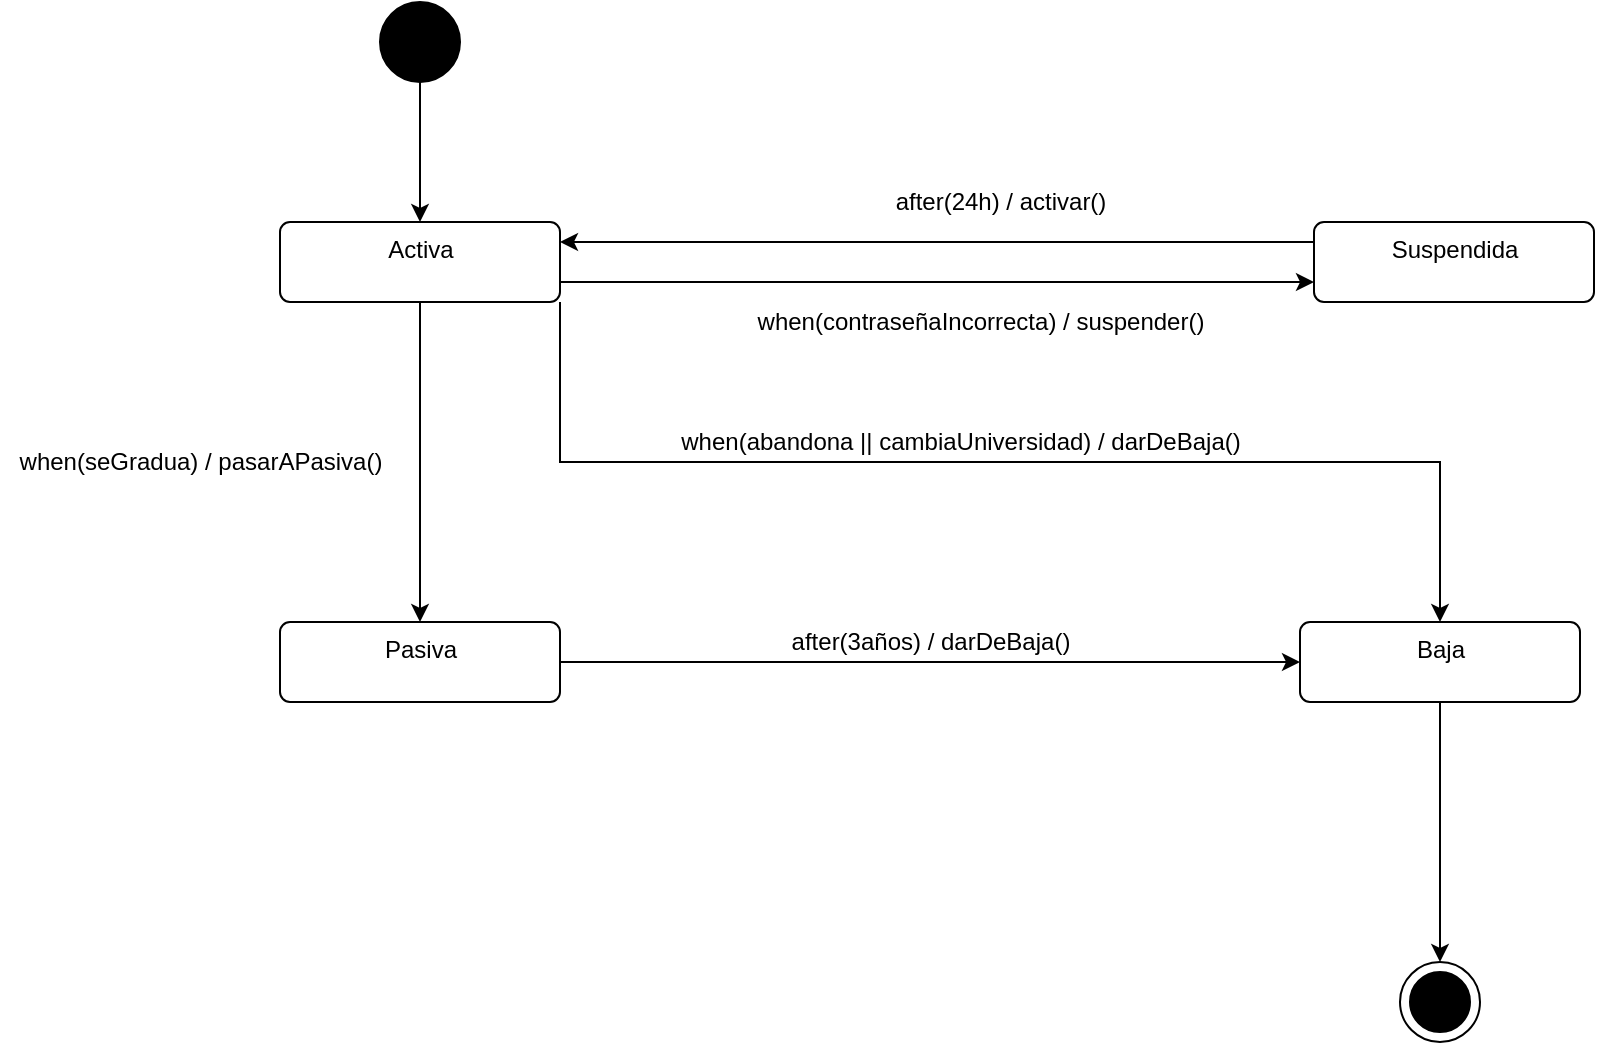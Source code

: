 <mxfile version="14.8.0" type="github">
  <diagram id="ZphxUUcqN-YUyvibi_TA" name="Page-1">
    <mxGraphModel dx="808" dy="548" grid="1" gridSize="10" guides="1" tooltips="1" connect="1" arrows="1" fold="1" page="1" pageScale="1" pageWidth="827" pageHeight="1169" math="0" shadow="0">
      <root>
        <mxCell id="0" />
        <mxCell id="1" parent="0" />
        <mxCell id="MGaKZj0oxfJOp3u-0vHZ-4" style="edgeStyle=orthogonalEdgeStyle;rounded=0;orthogonalLoop=1;jettySize=auto;html=1;exitX=0.5;exitY=1;exitDx=0;exitDy=0;entryX=0.5;entryY=0;entryDx=0;entryDy=0;" edge="1" parent="1" source="MGaKZj0oxfJOp3u-0vHZ-1" target="MGaKZj0oxfJOp3u-0vHZ-3">
          <mxGeometry relative="1" as="geometry" />
        </mxCell>
        <mxCell id="MGaKZj0oxfJOp3u-0vHZ-1" value="" style="shape=ellipse;html=1;fillColor=#000000;fontSize=18;fontColor=#ffffff;" vertex="1" parent="1">
          <mxGeometry x="360" y="40" width="40" height="40" as="geometry" />
        </mxCell>
        <mxCell id="MGaKZj0oxfJOp3u-0vHZ-2" value="" style="shape=mxgraph.sysml.actFinal;html=1;verticalLabelPosition=bottom;labelBackgroundColor=#ffffff;verticalAlign=top;" vertex="1" parent="1">
          <mxGeometry x="870" y="520" width="40" height="40" as="geometry" />
        </mxCell>
        <mxCell id="MGaKZj0oxfJOp3u-0vHZ-6" style="edgeStyle=orthogonalEdgeStyle;rounded=0;orthogonalLoop=1;jettySize=auto;html=1;exitX=1;exitY=0.75;exitDx=0;exitDy=0;entryX=0;entryY=0.75;entryDx=0;entryDy=0;" edge="1" parent="1" source="MGaKZj0oxfJOp3u-0vHZ-3" target="MGaKZj0oxfJOp3u-0vHZ-5">
          <mxGeometry relative="1" as="geometry" />
        </mxCell>
        <mxCell id="MGaKZj0oxfJOp3u-0vHZ-11" style="edgeStyle=orthogonalEdgeStyle;rounded=0;orthogonalLoop=1;jettySize=auto;html=1;exitX=0.5;exitY=1;exitDx=0;exitDy=0;entryX=0.5;entryY=0;entryDx=0;entryDy=0;" edge="1" parent="1" source="MGaKZj0oxfJOp3u-0vHZ-3" target="MGaKZj0oxfJOp3u-0vHZ-10">
          <mxGeometry relative="1" as="geometry" />
        </mxCell>
        <mxCell id="MGaKZj0oxfJOp3u-0vHZ-14" style="edgeStyle=orthogonalEdgeStyle;rounded=0;orthogonalLoop=1;jettySize=auto;html=1;exitX=1;exitY=1;exitDx=0;exitDy=0;entryX=0.5;entryY=0;entryDx=0;entryDy=0;" edge="1" parent="1" source="MGaKZj0oxfJOp3u-0vHZ-3" target="MGaKZj0oxfJOp3u-0vHZ-13">
          <mxGeometry relative="1" as="geometry" />
        </mxCell>
        <mxCell id="MGaKZj0oxfJOp3u-0vHZ-3" value="Activa" style="html=1;align=center;verticalAlign=top;rounded=1;absoluteArcSize=1;arcSize=10;dashed=0;" vertex="1" parent="1">
          <mxGeometry x="310" y="150" width="140" height="40" as="geometry" />
        </mxCell>
        <mxCell id="MGaKZj0oxfJOp3u-0vHZ-8" style="edgeStyle=orthogonalEdgeStyle;rounded=0;orthogonalLoop=1;jettySize=auto;html=1;exitX=0;exitY=0.25;exitDx=0;exitDy=0;entryX=1;entryY=0.25;entryDx=0;entryDy=0;" edge="1" parent="1" source="MGaKZj0oxfJOp3u-0vHZ-5" target="MGaKZj0oxfJOp3u-0vHZ-3">
          <mxGeometry relative="1" as="geometry" />
        </mxCell>
        <mxCell id="MGaKZj0oxfJOp3u-0vHZ-5" value="Suspendida" style="html=1;align=center;verticalAlign=top;rounded=1;absoluteArcSize=1;arcSize=10;dashed=0;" vertex="1" parent="1">
          <mxGeometry x="827" y="150" width="140" height="40" as="geometry" />
        </mxCell>
        <mxCell id="MGaKZj0oxfJOp3u-0vHZ-7" value="when(contraseñaIncorrecta) / suspender()" style="text;html=1;align=center;verticalAlign=middle;resizable=0;points=[];autosize=1;strokeColor=none;" vertex="1" parent="1">
          <mxGeometry x="540" y="190" width="240" height="20" as="geometry" />
        </mxCell>
        <mxCell id="MGaKZj0oxfJOp3u-0vHZ-9" value="after(24h) / activar()" style="text;html=1;align=center;verticalAlign=middle;resizable=0;points=[];autosize=1;strokeColor=none;" vertex="1" parent="1">
          <mxGeometry x="610" y="130" width="120" height="20" as="geometry" />
        </mxCell>
        <mxCell id="MGaKZj0oxfJOp3u-0vHZ-16" style="edgeStyle=orthogonalEdgeStyle;rounded=0;orthogonalLoop=1;jettySize=auto;html=1;exitX=1;exitY=0.5;exitDx=0;exitDy=0;entryX=0;entryY=0.5;entryDx=0;entryDy=0;" edge="1" parent="1" source="MGaKZj0oxfJOp3u-0vHZ-10" target="MGaKZj0oxfJOp3u-0vHZ-13">
          <mxGeometry relative="1" as="geometry" />
        </mxCell>
        <mxCell id="MGaKZj0oxfJOp3u-0vHZ-10" value="Pasiva" style="html=1;align=center;verticalAlign=top;rounded=1;absoluteArcSize=1;arcSize=10;dashed=0;" vertex="1" parent="1">
          <mxGeometry x="310" y="350" width="140" height="40" as="geometry" />
        </mxCell>
        <mxCell id="MGaKZj0oxfJOp3u-0vHZ-12" value="when(seGradua) / pasarAPasiva()" style="text;html=1;align=center;verticalAlign=middle;resizable=0;points=[];autosize=1;strokeColor=none;" vertex="1" parent="1">
          <mxGeometry x="170" y="260" width="200" height="20" as="geometry" />
        </mxCell>
        <mxCell id="MGaKZj0oxfJOp3u-0vHZ-18" style="edgeStyle=orthogonalEdgeStyle;rounded=0;orthogonalLoop=1;jettySize=auto;html=1;exitX=0.5;exitY=1;exitDx=0;exitDy=0;" edge="1" parent="1" source="MGaKZj0oxfJOp3u-0vHZ-13" target="MGaKZj0oxfJOp3u-0vHZ-2">
          <mxGeometry relative="1" as="geometry" />
        </mxCell>
        <mxCell id="MGaKZj0oxfJOp3u-0vHZ-13" value="Baja" style="html=1;align=center;verticalAlign=top;rounded=1;absoluteArcSize=1;arcSize=10;dashed=0;" vertex="1" parent="1">
          <mxGeometry x="820" y="350" width="140" height="40" as="geometry" />
        </mxCell>
        <mxCell id="MGaKZj0oxfJOp3u-0vHZ-15" value="when(abandona || cambiaUniversidad) / darDeBaja()" style="text;html=1;align=center;verticalAlign=middle;resizable=0;points=[];autosize=1;strokeColor=none;" vertex="1" parent="1">
          <mxGeometry x="500" y="250" width="300" height="20" as="geometry" />
        </mxCell>
        <mxCell id="MGaKZj0oxfJOp3u-0vHZ-17" value="after(3años) / darDeBaja()" style="text;html=1;align=center;verticalAlign=middle;resizable=0;points=[];autosize=1;strokeColor=none;" vertex="1" parent="1">
          <mxGeometry x="560" y="350" width="150" height="20" as="geometry" />
        </mxCell>
      </root>
    </mxGraphModel>
  </diagram>
</mxfile>
